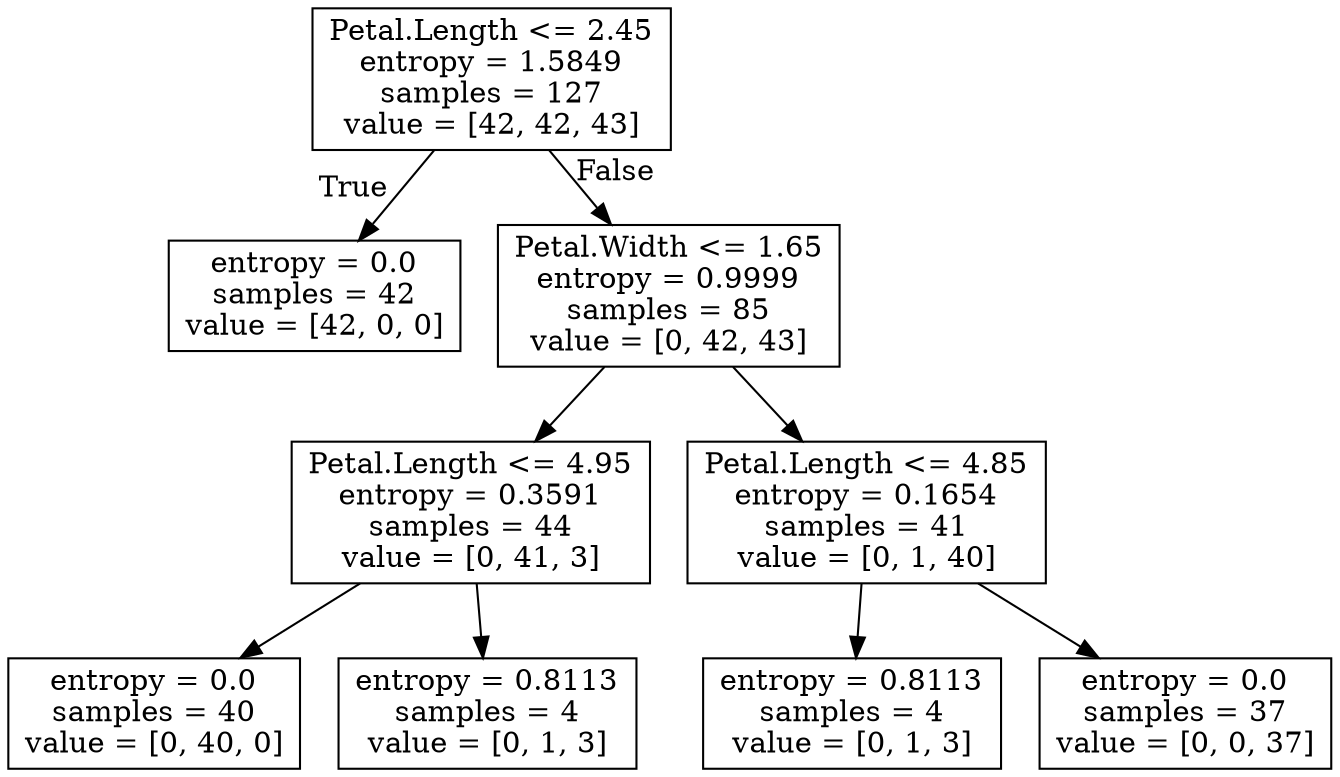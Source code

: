 digraph Tree {
node [shape=box] ;
0 [label="Petal.Length <= 2.45\nentropy = 1.5849\nsamples = 127\nvalue = [42, 42, 43]"] ;
1 [label="entropy = 0.0\nsamples = 42\nvalue = [42, 0, 0]"] ;
0 -> 1 [labeldistance=2.5, labelangle=45, headlabel="True"] ;
2 [label="Petal.Width <= 1.65\nentropy = 0.9999\nsamples = 85\nvalue = [0, 42, 43]"] ;
0 -> 2 [labeldistance=2.5, labelangle=-45, headlabel="False"] ;
3 [label="Petal.Length <= 4.95\nentropy = 0.3591\nsamples = 44\nvalue = [0, 41, 3]"] ;
2 -> 3 ;
4 [label="entropy = 0.0\nsamples = 40\nvalue = [0, 40, 0]"] ;
3 -> 4 ;
5 [label="entropy = 0.8113\nsamples = 4\nvalue = [0, 1, 3]"] ;
3 -> 5 ;
6 [label="Petal.Length <= 4.85\nentropy = 0.1654\nsamples = 41\nvalue = [0, 1, 40]"] ;
2 -> 6 ;
7 [label="entropy = 0.8113\nsamples = 4\nvalue = [0, 1, 3]"] ;
6 -> 7 ;
8 [label="entropy = 0.0\nsamples = 37\nvalue = [0, 0, 37]"] ;
6 -> 8 ;
}